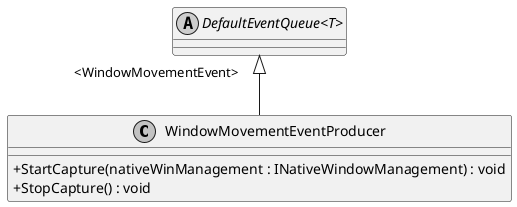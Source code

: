 @startuml
skinparam monochrome true
skinparam ClassAttributeIconSize 0
!startsub default
class WindowMovementEventProducer {
    + StartCapture(nativeWinManagement : INativeWindowManagement) : void
    + StopCapture() : void
}
abstract class "DefaultEventQueue<T>" {
}
!endsub
"DefaultEventQueue<T>" "     <WindowMovementEvent>" <|-- WindowMovementEventProducer
@enduml
